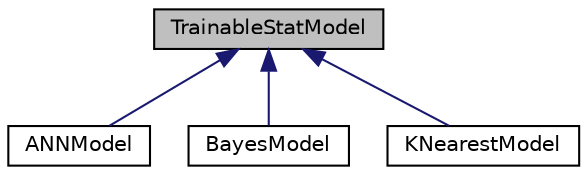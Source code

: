 digraph "TrainableStatModel"
{
  edge [fontname="Helvetica",fontsize="10",labelfontname="Helvetica",labelfontsize="10"];
  node [fontname="Helvetica",fontsize="10",shape=record];
  Node1 [label="TrainableStatModel",height=0.2,width=0.4,color="black", fillcolor="grey75", style="filled" fontcolor="black"];
  Node1 -> Node2 [dir="back",color="midnightblue",fontsize="10",style="solid"];
  Node2 [label="ANNModel",height=0.2,width=0.4,color="black", fillcolor="white", style="filled",URL="$class_a_n_n_model.html"];
  Node1 -> Node3 [dir="back",color="midnightblue",fontsize="10",style="solid"];
  Node3 [label="BayesModel",height=0.2,width=0.4,color="black", fillcolor="white", style="filled",URL="$class_bayes_model.html"];
  Node1 -> Node4 [dir="back",color="midnightblue",fontsize="10",style="solid"];
  Node4 [label="KNearestModel",height=0.2,width=0.4,color="black", fillcolor="white", style="filled",URL="$class_k_nearest_model.html"];
}
